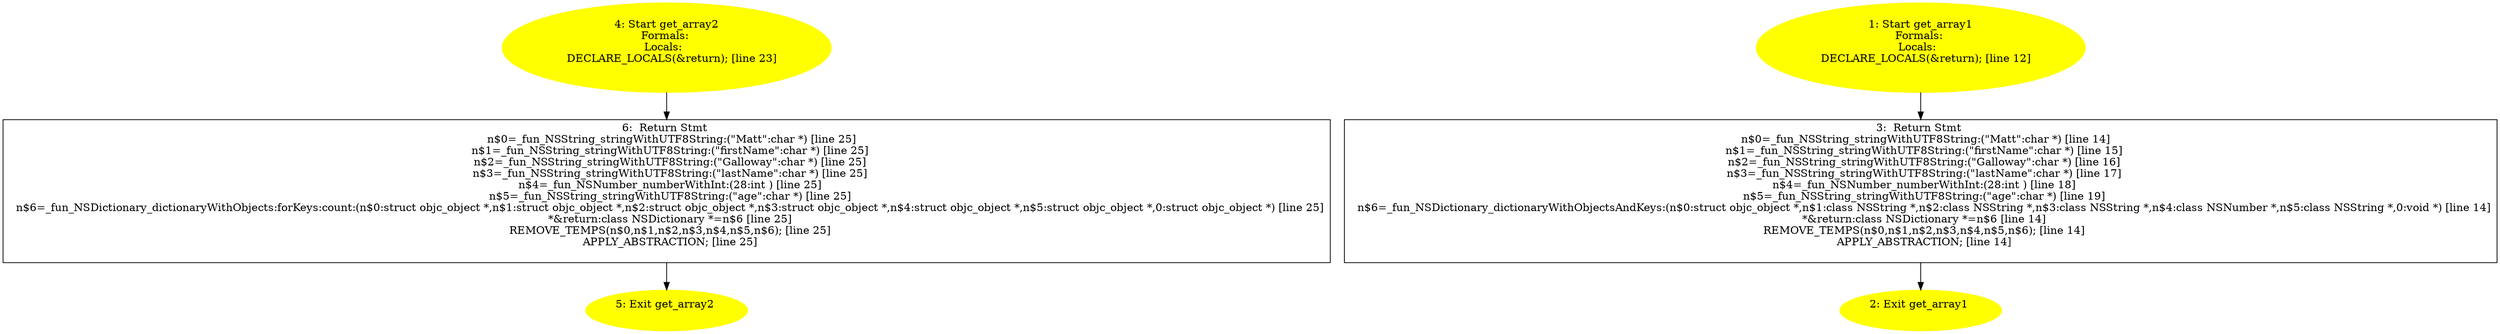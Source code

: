 /* @generated */
digraph iCFG {
6 [label="6:  Return Stmt \n   n$0=_fun_NSString_stringWithUTF8String:(\"Matt\":char *) [line 25]\n  n$1=_fun_NSString_stringWithUTF8String:(\"firstName\":char *) [line 25]\n  n$2=_fun_NSString_stringWithUTF8String:(\"Galloway\":char *) [line 25]\n  n$3=_fun_NSString_stringWithUTF8String:(\"lastName\":char *) [line 25]\n  n$4=_fun_NSNumber_numberWithInt:(28:int ) [line 25]\n  n$5=_fun_NSString_stringWithUTF8String:(\"age\":char *) [line 25]\n  n$6=_fun_NSDictionary_dictionaryWithObjects:forKeys:count:(n$0:struct objc_object *,n$1:struct objc_object *,n$2:struct objc_object *,n$3:struct objc_object *,n$4:struct objc_object *,n$5:struct objc_object *,0:struct objc_object *) [line 25]\n  *&return:class NSDictionary *=n$6 [line 25]\n  REMOVE_TEMPS(n$0,n$1,n$2,n$3,n$4,n$5,n$6); [line 25]\n  APPLY_ABSTRACTION; [line 25]\n " shape="box"]
	

	 6 -> 5 ;
5 [label="5: Exit get_array2 \n  " color=yellow style=filled]
	

4 [label="4: Start get_array2\nFormals: \nLocals:  \n   DECLARE_LOCALS(&return); [line 23]\n " color=yellow style=filled]
	

	 4 -> 6 ;
3 [label="3:  Return Stmt \n   n$0=_fun_NSString_stringWithUTF8String:(\"Matt\":char *) [line 14]\n  n$1=_fun_NSString_stringWithUTF8String:(\"firstName\":char *) [line 15]\n  n$2=_fun_NSString_stringWithUTF8String:(\"Galloway\":char *) [line 16]\n  n$3=_fun_NSString_stringWithUTF8String:(\"lastName\":char *) [line 17]\n  n$4=_fun_NSNumber_numberWithInt:(28:int ) [line 18]\n  n$5=_fun_NSString_stringWithUTF8String:(\"age\":char *) [line 19]\n  n$6=_fun_NSDictionary_dictionaryWithObjectsAndKeys:(n$0:struct objc_object *,n$1:class NSString *,n$2:class NSString *,n$3:class NSString *,n$4:class NSNumber *,n$5:class NSString *,0:void *) [line 14]\n  *&return:class NSDictionary *=n$6 [line 14]\n  REMOVE_TEMPS(n$0,n$1,n$2,n$3,n$4,n$5,n$6); [line 14]\n  APPLY_ABSTRACTION; [line 14]\n " shape="box"]
	

	 3 -> 2 ;
2 [label="2: Exit get_array1 \n  " color=yellow style=filled]
	

1 [label="1: Start get_array1\nFormals: \nLocals:  \n   DECLARE_LOCALS(&return); [line 12]\n " color=yellow style=filled]
	

	 1 -> 3 ;
}
